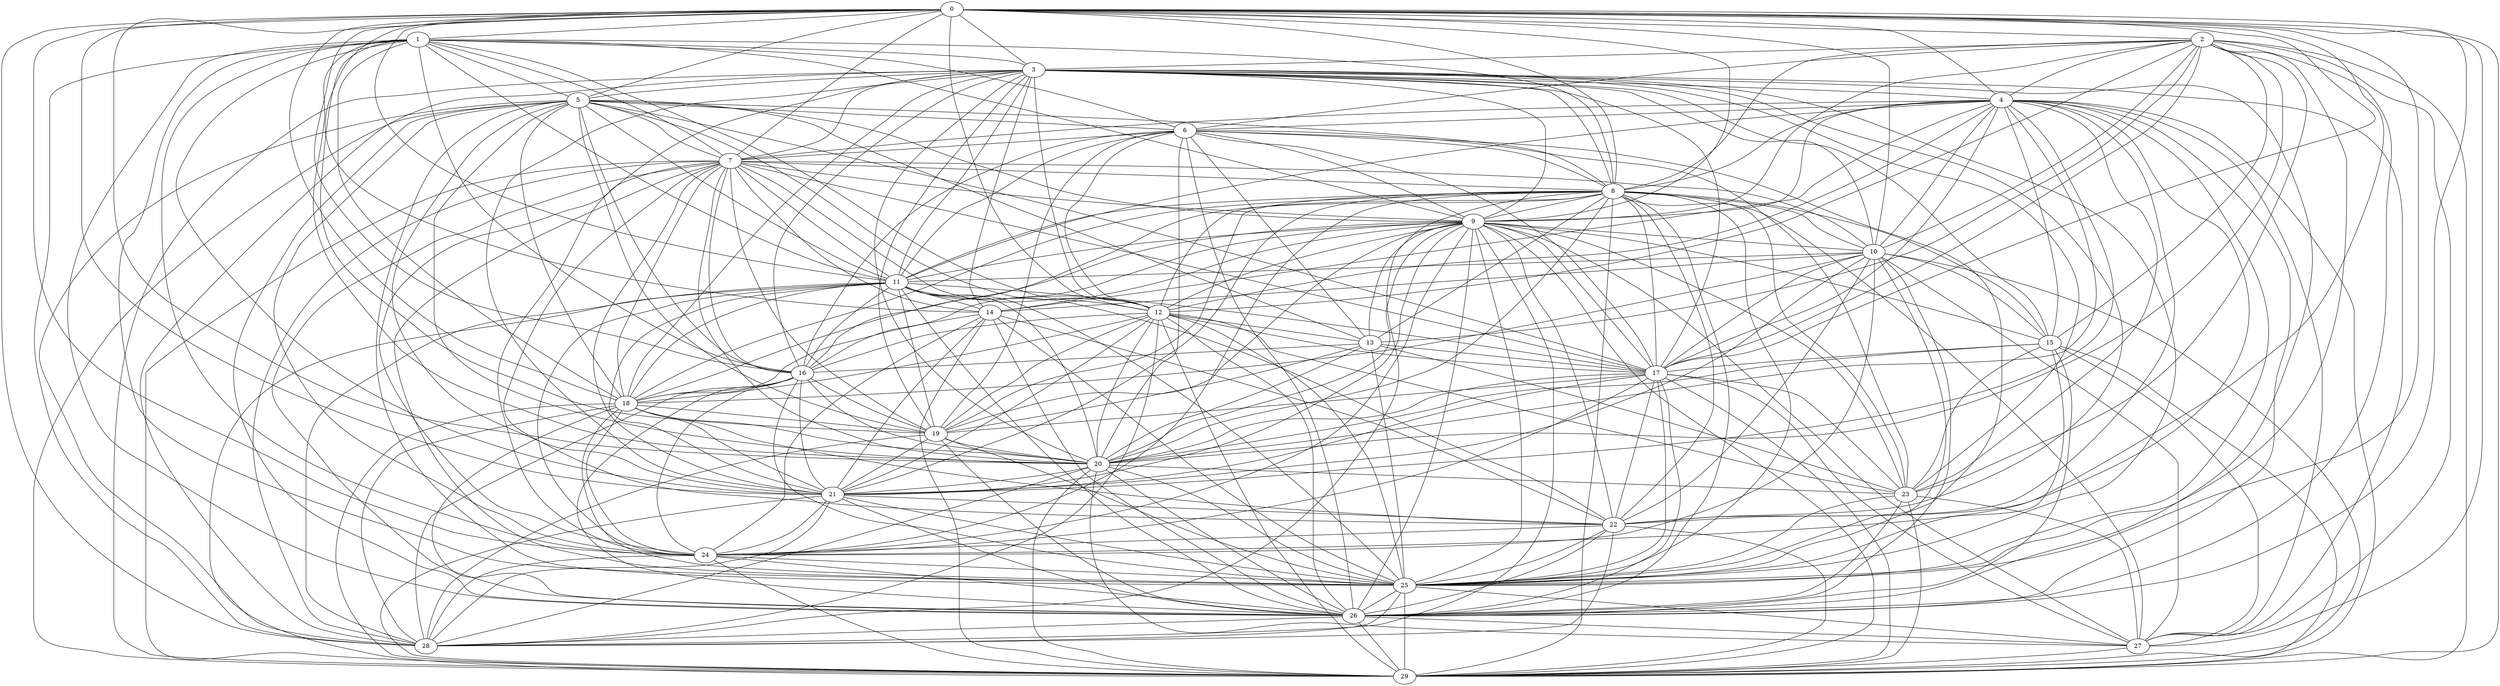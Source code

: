 graph grafoGeografico_30_70  {
0;
1;
2;
3;
4;
5;
6;
7;
8;
9;
10;
11;
12;
13;
14;
15;
16;
17;
18;
19;
20;
21;
22;
23;
24;
25;
26;
27;
28;
29;
0 -- 1;
0 -- 2;
0 -- 3;
0 -- 4;
0 -- 5;
0 -- 7;
0 -- 8;
0 -- 9;
0 -- 10;
0 -- 11;
0 -- 12;
0 -- 14;
0 -- 16;
0 -- 17;
0 -- 18;
0 -- 20;
0 -- 21;
0 -- 22;
0 -- 24;
0 -- 25;
0 -- 26;
0 -- 27;
0 -- 28;
0 -- 29;
1 -- 3;
1 -- 5;
1 -- 6;
1 -- 7;
1 -- 8;
1 -- 9;
1 -- 11;
1 -- 12;
1 -- 16;
1 -- 18;
1 -- 19;
1 -- 20;
1 -- 21;
1 -- 24;
1 -- 25;
1 -- 26;
1 -- 28;
2 -- 3;
2 -- 4;
2 -- 6;
2 -- 8;
2 -- 9;
2 -- 10;
2 -- 12;
2 -- 13;
2 -- 15;
2 -- 17;
2 -- 20;
2 -- 23;
2 -- 25;
2 -- 26;
2 -- 27;
2 -- 29;
3 -- 4;
3 -- 5;
3 -- 7;
3 -- 8;
3 -- 9;
3 -- 10;
3 -- 11;
3 -- 12;
3 -- 14;
3 -- 15;
3 -- 16;
3 -- 17;
3 -- 18;
3 -- 19;
3 -- 20;
3 -- 21;
3 -- 22;
3 -- 23;
3 -- 24;
3 -- 25;
3 -- 26;
3 -- 27;
3 -- 28;
3 -- 29;
4 -- 6;
4 -- 7;
4 -- 8;
4 -- 9;
4 -- 10;
4 -- 11;
4 -- 12;
4 -- 14;
4 -- 15;
4 -- 17;
4 -- 20;
4 -- 21;
4 -- 22;
4 -- 23;
4 -- 24;
4 -- 25;
4 -- 26;
4 -- 27;
4 -- 29;
5 -- 6;
5 -- 7;
5 -- 8;
5 -- 9;
5 -- 11;
5 -- 12;
5 -- 13;
5 -- 16;
5 -- 17;
5 -- 18;
5 -- 19;
5 -- 20;
5 -- 21;
5 -- 24;
5 -- 25;
5 -- 26;
5 -- 28;
5 -- 29;
6 -- 7;
6 -- 8;
6 -- 9;
6 -- 11;
6 -- 12;
6 -- 13;
6 -- 16;
6 -- 17;
6 -- 19;
6 -- 20;
6 -- 23;
6 -- 25;
6 -- 26;
7 -- 8;
7 -- 9;
7 -- 10;
7 -- 11;
7 -- 12;
7 -- 14;
7 -- 16;
7 -- 17;
7 -- 18;
7 -- 19;
7 -- 20;
7 -- 21;
7 -- 22;
7 -- 24;
7 -- 25;
7 -- 26;
7 -- 28;
7 -- 29;
8 -- 9;
8 -- 10;
8 -- 11;
8 -- 12;
8 -- 13;
8 -- 15;
8 -- 16;
8 -- 17;
8 -- 18;
8 -- 19;
8 -- 20;
8 -- 21;
8 -- 22;
8 -- 23;
8 -- 24;
8 -- 25;
8 -- 26;
8 -- 27;
8 -- 28;
8 -- 29;
9 -- 10;
9 -- 11;
9 -- 12;
9 -- 13;
9 -- 14;
9 -- 15;
9 -- 16;
9 -- 17;
9 -- 18;
9 -- 19;
9 -- 20;
9 -- 21;
9 -- 22;
9 -- 23;
9 -- 24;
9 -- 25;
9 -- 26;
9 -- 27;
9 -- 28;
9 -- 29;
10 -- 11;
10 -- 14;
10 -- 15;
10 -- 17;
10 -- 18;
10 -- 21;
10 -- 22;
10 -- 24;
10 -- 25;
10 -- 26;
10 -- 27;
10 -- 29;
11 -- 12;
11 -- 14;
11 -- 16;
11 -- 17;
11 -- 18;
11 -- 19;
11 -- 20;
11 -- 21;
11 -- 22;
11 -- 24;
11 -- 25;
11 -- 26;
11 -- 28;
11 -- 29;
12 -- 13;
12 -- 16;
12 -- 17;
12 -- 18;
12 -- 19;
12 -- 20;
12 -- 21;
12 -- 23;
12 -- 25;
12 -- 26;
12 -- 28;
12 -- 29;
13 -- 16;
13 -- 17;
13 -- 19;
13 -- 20;
13 -- 23;
13 -- 25;
14 -- 18;
14 -- 21;
14 -- 22;
14 -- 24;
14 -- 25;
14 -- 26;
14 -- 29;
15 -- 17;
15 -- 20;
15 -- 23;
15 -- 25;
15 -- 26;
15 -- 27;
15 -- 29;
16 -- 18;
16 -- 19;
16 -- 20;
16 -- 21;
16 -- 24;
16 -- 25;
16 -- 26;
16 -- 28;
17 -- 19;
17 -- 20;
17 -- 21;
17 -- 22;
17 -- 23;
17 -- 24;
17 -- 25;
17 -- 26;
17 -- 27;
17 -- 29;
18 -- 19;
18 -- 20;
18 -- 21;
18 -- 22;
18 -- 24;
18 -- 25;
18 -- 26;
18 -- 28;
18 -- 29;
19 -- 20;
19 -- 21;
19 -- 25;
19 -- 26;
19 -- 28;
20 -- 21;
20 -- 23;
20 -- 25;
20 -- 26;
20 -- 27;
20 -- 28;
20 -- 29;
21 -- 22;
21 -- 24;
21 -- 25;
21 -- 26;
21 -- 28;
21 -- 29;
22 -- 24;
22 -- 25;
22 -- 26;
22 -- 28;
22 -- 29;
23 -- 25;
23 -- 26;
23 -- 27;
23 -- 29;
24 -- 25;
24 -- 26;
24 -- 28;
24 -- 29;
25 -- 26;
25 -- 27;
25 -- 28;
25 -- 29;
26 -- 27;
26 -- 28;
26 -- 29;
27 -- 29;
}